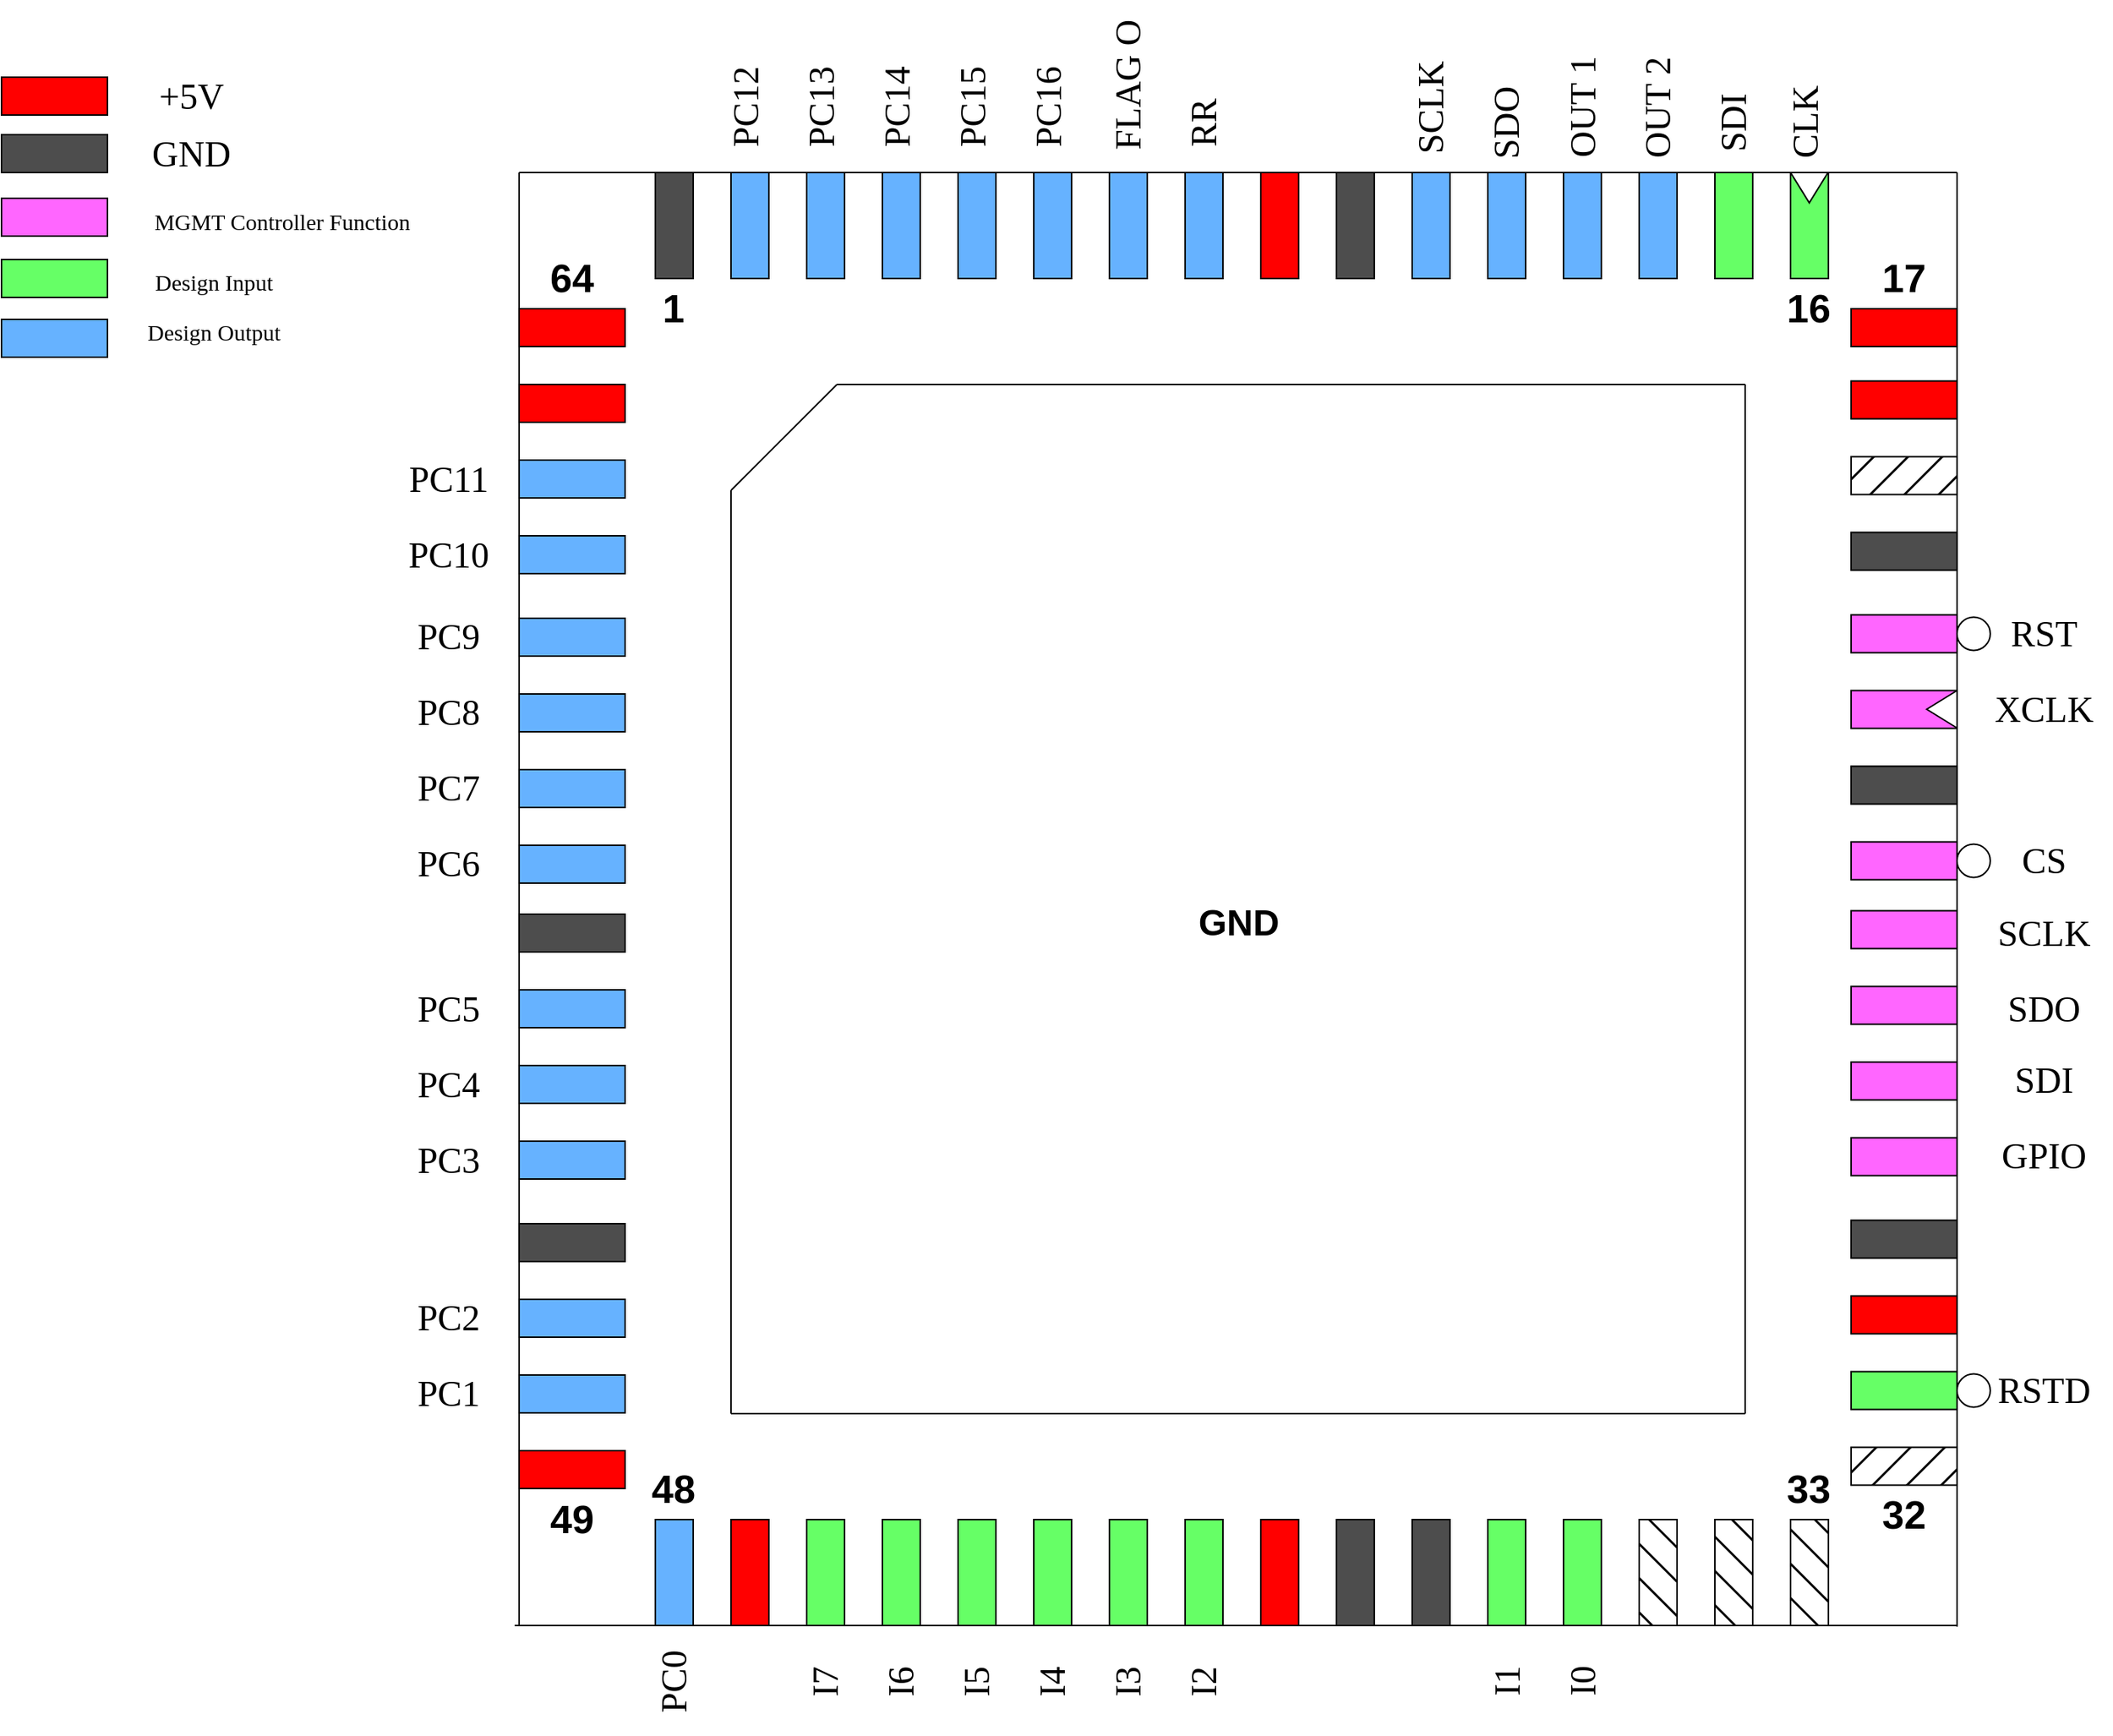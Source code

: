 <mxfile version="23.0.1" type="device">
  <diagram name="Page-1" id="KBfaCyDjYWF2zj9976v4">
    <mxGraphModel dx="333" dy="1345" grid="1" gridSize="10" guides="1" tooltips="1" connect="1" arrows="1" fold="1" page="1" pageScale="1" pageWidth="1654" pageHeight="1169" math="0" shadow="0">
      <root>
        <mxCell id="0" />
        <mxCell id="1" parent="0" />
        <mxCell id="v-SxHT_lb7vYxUnTYVk2-1" value="" style="rounded=0;whiteSpace=wrap;html=1;fillColor=#FF0000;" parent="1" vertex="1">
          <mxGeometry x="351.96" y="193" width="70" height="25" as="geometry" />
        </mxCell>
        <mxCell id="v-SxHT_lb7vYxUnTYVk2-3" value="" style="rounded=0;whiteSpace=wrap;html=1;fillColor=#FF0000;" parent="1" vertex="1">
          <mxGeometry x="351.96" y="243" width="70" height="25" as="geometry" />
        </mxCell>
        <mxCell id="v-SxHT_lb7vYxUnTYVk2-4" value="" style="rounded=0;whiteSpace=wrap;html=1;fillColor=#66B2FF;" parent="1" vertex="1">
          <mxGeometry x="351.96" y="293" width="70" height="25" as="geometry" />
        </mxCell>
        <mxCell id="v-SxHT_lb7vYxUnTYVk2-5" value="" style="rounded=0;whiteSpace=wrap;html=1;fillColor=#66B2FF;" parent="1" vertex="1">
          <mxGeometry x="351.96" y="343" width="70" height="25" as="geometry" />
        </mxCell>
        <mxCell id="v-SxHT_lb7vYxUnTYVk2-6" value="" style="rounded=0;whiteSpace=wrap;html=1;fillColor=#66B2FF;" parent="1" vertex="1">
          <mxGeometry x="351.96" y="397.5" width="70" height="25" as="geometry" />
        </mxCell>
        <mxCell id="v-SxHT_lb7vYxUnTYVk2-7" value="" style="rounded=0;whiteSpace=wrap;html=1;fillColor=#66B2FF;" parent="1" vertex="1">
          <mxGeometry x="351.96" y="447.5" width="70" height="25" as="geometry" />
        </mxCell>
        <mxCell id="v-SxHT_lb7vYxUnTYVk2-8" value="" style="rounded=0;whiteSpace=wrap;html=1;fillColor=#66B2FF;" parent="1" vertex="1">
          <mxGeometry x="351.96" y="497.5" width="70" height="25" as="geometry" />
        </mxCell>
        <mxCell id="v-SxHT_lb7vYxUnTYVk2-9" value="" style="rounded=0;whiteSpace=wrap;html=1;fillColor=#66B2FF;" parent="1" vertex="1">
          <mxGeometry x="351.96" y="547.5" width="70" height="25" as="geometry" />
        </mxCell>
        <mxCell id="v-SxHT_lb7vYxUnTYVk2-10" value="" style="rounded=0;whiteSpace=wrap;html=1;fillColor=#4D4D4D;" parent="1" vertex="1">
          <mxGeometry x="351.96" y="593" width="70" height="25" as="geometry" />
        </mxCell>
        <mxCell id="v-SxHT_lb7vYxUnTYVk2-11" value="" style="rounded=0;whiteSpace=wrap;html=1;fillColor=#66B2FF;" parent="1" vertex="1">
          <mxGeometry x="351.96" y="643" width="70" height="25" as="geometry" />
        </mxCell>
        <mxCell id="v-SxHT_lb7vYxUnTYVk2-12" value="" style="rounded=0;whiteSpace=wrap;html=1;fillColor=#66B2FF;" parent="1" vertex="1">
          <mxGeometry x="351.96" y="693" width="70" height="25" as="geometry" />
        </mxCell>
        <mxCell id="v-SxHT_lb7vYxUnTYVk2-13" value="" style="rounded=0;whiteSpace=wrap;html=1;fillColor=#66B2FF;" parent="1" vertex="1">
          <mxGeometry x="351.96" y="743" width="70" height="25" as="geometry" />
        </mxCell>
        <mxCell id="v-SxHT_lb7vYxUnTYVk2-14" value="" style="rounded=0;whiteSpace=wrap;html=1;fillColor=#4D4D4D;" parent="1" vertex="1">
          <mxGeometry x="351.96" y="797.5" width="70" height="25" as="geometry" />
        </mxCell>
        <mxCell id="v-SxHT_lb7vYxUnTYVk2-15" value="" style="rounded=0;whiteSpace=wrap;html=1;fillColor=#66B2FF;" parent="1" vertex="1">
          <mxGeometry x="351.96" y="847.5" width="70" height="25" as="geometry" />
        </mxCell>
        <mxCell id="v-SxHT_lb7vYxUnTYVk2-16" value="" style="rounded=0;whiteSpace=wrap;html=1;fillColor=#66B2FF;" parent="1" vertex="1">
          <mxGeometry x="351.96" y="897.5" width="70" height="25" as="geometry" />
        </mxCell>
        <mxCell id="v-SxHT_lb7vYxUnTYVk2-17" value="" style="rounded=0;whiteSpace=wrap;html=1;fillColor=#FF0000;" parent="1" vertex="1">
          <mxGeometry x="351.96" y="947.5" width="70" height="25" as="geometry" />
        </mxCell>
        <mxCell id="v-SxHT_lb7vYxUnTYVk2-19" value="" style="rounded=0;whiteSpace=wrap;html=1;fillColor=#FF0000;" parent="1" vertex="1">
          <mxGeometry x="1231.96" y="193" width="70" height="25" as="geometry" />
        </mxCell>
        <mxCell id="v-SxHT_lb7vYxUnTYVk2-20" value="" style="rounded=0;whiteSpace=wrap;html=1;fillColor=#FF0000;" parent="1" vertex="1">
          <mxGeometry x="1231.96" y="240.75" width="70" height="25" as="geometry" />
        </mxCell>
        <mxCell id="v-SxHT_lb7vYxUnTYVk2-21" value="" style="rounded=0;whiteSpace=wrap;html=1;fillColor=#000000;fillStyle=hatch;" parent="1" vertex="1">
          <mxGeometry x="1231.96" y="290.75" width="70" height="25" as="geometry" />
        </mxCell>
        <mxCell id="v-SxHT_lb7vYxUnTYVk2-22" value="" style="rounded=0;whiteSpace=wrap;html=1;fillColor=#4D4D4D;" parent="1" vertex="1">
          <mxGeometry x="1231.96" y="340.75" width="70" height="25" as="geometry" />
        </mxCell>
        <mxCell id="v-SxHT_lb7vYxUnTYVk2-23" value="" style="rounded=0;whiteSpace=wrap;html=1;fillColor=#FF66FF;" parent="1" vertex="1">
          <mxGeometry x="1231.96" y="395.25" width="70" height="25" as="geometry" />
        </mxCell>
        <mxCell id="v-SxHT_lb7vYxUnTYVk2-24" value="" style="rounded=0;whiteSpace=wrap;html=1;fillColor=#FF66FF;" parent="1" vertex="1">
          <mxGeometry x="1231.96" y="445.25" width="70" height="25" as="geometry" />
        </mxCell>
        <mxCell id="v-SxHT_lb7vYxUnTYVk2-25" value="" style="rounded=0;whiteSpace=wrap;html=1;fillColor=#4D4D4D;" parent="1" vertex="1">
          <mxGeometry x="1231.96" y="495.25" width="70" height="25" as="geometry" />
        </mxCell>
        <mxCell id="v-SxHT_lb7vYxUnTYVk2-26" value="" style="rounded=0;whiteSpace=wrap;html=1;fillColor=#FF66FF;" parent="1" vertex="1">
          <mxGeometry x="1231.96" y="545.25" width="70" height="25" as="geometry" />
        </mxCell>
        <mxCell id="v-SxHT_lb7vYxUnTYVk2-27" value="" style="rounded=0;whiteSpace=wrap;html=1;fillColor=#FF66FF;" parent="1" vertex="1">
          <mxGeometry x="1231.96" y="590.75" width="70" height="25" as="geometry" />
        </mxCell>
        <mxCell id="v-SxHT_lb7vYxUnTYVk2-28" value="" style="rounded=0;whiteSpace=wrap;html=1;fillColor=#FF66FF;" parent="1" vertex="1">
          <mxGeometry x="1231.96" y="640.75" width="70" height="25" as="geometry" />
        </mxCell>
        <mxCell id="v-SxHT_lb7vYxUnTYVk2-29" value="" style="rounded=0;whiteSpace=wrap;html=1;fillColor=#FF66FF;" parent="1" vertex="1">
          <mxGeometry x="1231.96" y="690.75" width="70" height="25" as="geometry" />
        </mxCell>
        <mxCell id="v-SxHT_lb7vYxUnTYVk2-30" value="" style="rounded=0;whiteSpace=wrap;html=1;fillColor=#FF66FF;" parent="1" vertex="1">
          <mxGeometry x="1231.96" y="740.75" width="70" height="25" as="geometry" />
        </mxCell>
        <mxCell id="v-SxHT_lb7vYxUnTYVk2-31" value="" style="rounded=0;whiteSpace=wrap;html=1;fillColor=#4D4D4D;" parent="1" vertex="1">
          <mxGeometry x="1231.96" y="795.25" width="70" height="25" as="geometry" />
        </mxCell>
        <mxCell id="v-SxHT_lb7vYxUnTYVk2-32" value="" style="rounded=0;whiteSpace=wrap;html=1;fillColor=#FF0000;" parent="1" vertex="1">
          <mxGeometry x="1231.96" y="845.25" width="70" height="25" as="geometry" />
        </mxCell>
        <mxCell id="v-SxHT_lb7vYxUnTYVk2-33" value="" style="rounded=0;whiteSpace=wrap;html=1;fillColor=#66FF66;" parent="1" vertex="1">
          <mxGeometry x="1231.96" y="895.25" width="70" height="25" as="geometry" />
        </mxCell>
        <mxCell id="v-SxHT_lb7vYxUnTYVk2-34" value="" style="rounded=0;whiteSpace=wrap;html=1;fillStyle=hatch;fillColor=#000000;" parent="1" vertex="1">
          <mxGeometry x="1231.96" y="945.25" width="70" height="25" as="geometry" />
        </mxCell>
        <mxCell id="v-SxHT_lb7vYxUnTYVk2-35" value="" style="rounded=0;whiteSpace=wrap;html=1;direction=south;fillColor=#66B2FF;" parent="1" vertex="1">
          <mxGeometry x="441.96" y="993" width="25" height="70" as="geometry" />
        </mxCell>
        <mxCell id="v-SxHT_lb7vYxUnTYVk2-36" value="" style="rounded=0;whiteSpace=wrap;html=1;direction=south;fillColor=#FF0000;" parent="1" vertex="1">
          <mxGeometry x="491.96" y="993" width="25" height="70" as="geometry" />
        </mxCell>
        <mxCell id="v-SxHT_lb7vYxUnTYVk2-37" value="" style="rounded=0;whiteSpace=wrap;html=1;direction=south;fillColor=#66FF66;" parent="1" vertex="1">
          <mxGeometry x="541.96" y="993" width="25" height="70" as="geometry" />
        </mxCell>
        <mxCell id="v-SxHT_lb7vYxUnTYVk2-38" value="" style="rounded=0;whiteSpace=wrap;html=1;direction=south;fillColor=#66FF66;" parent="1" vertex="1">
          <mxGeometry x="591.96" y="993" width="25" height="70" as="geometry" />
        </mxCell>
        <mxCell id="v-SxHT_lb7vYxUnTYVk2-39" value="" style="rounded=0;whiteSpace=wrap;html=1;direction=south;fillColor=#66FF66;" parent="1" vertex="1">
          <mxGeometry x="641.96" y="993" width="25" height="70" as="geometry" />
        </mxCell>
        <mxCell id="v-SxHT_lb7vYxUnTYVk2-40" value="" style="rounded=0;whiteSpace=wrap;html=1;direction=south;fillColor=#66FF66;" parent="1" vertex="1">
          <mxGeometry x="691.96" y="993" width="25" height="70" as="geometry" />
        </mxCell>
        <mxCell id="v-SxHT_lb7vYxUnTYVk2-41" value="" style="rounded=0;whiteSpace=wrap;html=1;direction=south;fillColor=#66FF66;" parent="1" vertex="1">
          <mxGeometry x="741.96" y="993" width="25" height="70" as="geometry" />
        </mxCell>
        <mxCell id="v-SxHT_lb7vYxUnTYVk2-42" value="" style="rounded=0;whiteSpace=wrap;html=1;direction=south;fillColor=#66FF66;" parent="1" vertex="1">
          <mxGeometry x="791.96" y="993" width="25" height="70" as="geometry" />
        </mxCell>
        <mxCell id="v-SxHT_lb7vYxUnTYVk2-43" value="" style="rounded=0;whiteSpace=wrap;html=1;direction=south;fillColor=#FF0000;" parent="1" vertex="1">
          <mxGeometry x="841.96" y="993" width="25" height="70" as="geometry" />
        </mxCell>
        <mxCell id="v-SxHT_lb7vYxUnTYVk2-44" value="" style="rounded=0;whiteSpace=wrap;html=1;direction=south;fillColor=#4D4D4D;" parent="1" vertex="1">
          <mxGeometry x="891.96" y="993" width="25" height="70" as="geometry" />
        </mxCell>
        <mxCell id="v-SxHT_lb7vYxUnTYVk2-45" value="" style="rounded=0;whiteSpace=wrap;html=1;direction=south;fillColor=#4D4D4D;" parent="1" vertex="1">
          <mxGeometry x="941.96" y="993" width="25" height="70" as="geometry" />
        </mxCell>
        <mxCell id="v-SxHT_lb7vYxUnTYVk2-46" value="" style="rounded=0;whiteSpace=wrap;html=1;direction=south;fillColor=#66FF66;" parent="1" vertex="1">
          <mxGeometry x="991.96" y="993" width="25" height="70" as="geometry" />
        </mxCell>
        <mxCell id="v-SxHT_lb7vYxUnTYVk2-47" value="" style="rounded=0;whiteSpace=wrap;html=1;direction=south;fillColor=#66FF66;" parent="1" vertex="1">
          <mxGeometry x="1041.96" y="993" width="25" height="70" as="geometry" />
        </mxCell>
        <mxCell id="v-SxHT_lb7vYxUnTYVk2-48" value="" style="rounded=0;whiteSpace=wrap;html=1;direction=south;fillColor=#000000;fillStyle=hatch;" parent="1" vertex="1">
          <mxGeometry x="1091.96" y="993" width="25" height="70" as="geometry" />
        </mxCell>
        <mxCell id="v-SxHT_lb7vYxUnTYVk2-49" value="" style="rounded=0;whiteSpace=wrap;html=1;direction=south;fillStyle=hatch;fillColor=#000000;" parent="1" vertex="1">
          <mxGeometry x="1141.96" y="993" width="25" height="70" as="geometry" />
        </mxCell>
        <mxCell id="v-SxHT_lb7vYxUnTYVk2-50" value="" style="rounded=0;whiteSpace=wrap;html=1;direction=south;fillStyle=hatch;fillColor=#000000;" parent="1" vertex="1">
          <mxGeometry x="1191.96" y="993" width="25" height="70" as="geometry" />
        </mxCell>
        <mxCell id="v-SxHT_lb7vYxUnTYVk2-52" value="" style="rounded=0;whiteSpace=wrap;html=1;direction=south;fillColor=#4D4D4D;" parent="1" vertex="1">
          <mxGeometry x="441.96" y="103" width="25" height="70" as="geometry" />
        </mxCell>
        <mxCell id="v-SxHT_lb7vYxUnTYVk2-53" value="" style="rounded=0;whiteSpace=wrap;html=1;direction=south;fillColor=#66B2FF;" parent="1" vertex="1">
          <mxGeometry x="491.96" y="103" width="25" height="70" as="geometry" />
        </mxCell>
        <mxCell id="v-SxHT_lb7vYxUnTYVk2-54" value="" style="rounded=0;whiteSpace=wrap;html=1;direction=south;fillColor=#66B2FF;" parent="1" vertex="1">
          <mxGeometry x="541.96" y="103" width="25" height="70" as="geometry" />
        </mxCell>
        <mxCell id="v-SxHT_lb7vYxUnTYVk2-55" value="" style="rounded=0;whiteSpace=wrap;html=1;direction=south;fillColor=#66B2FF;" parent="1" vertex="1">
          <mxGeometry x="591.96" y="103" width="25" height="70" as="geometry" />
        </mxCell>
        <mxCell id="v-SxHT_lb7vYxUnTYVk2-56" value="" style="rounded=0;whiteSpace=wrap;html=1;direction=south;fillColor=#66B2FF;" parent="1" vertex="1">
          <mxGeometry x="641.96" y="103" width="25" height="70" as="geometry" />
        </mxCell>
        <mxCell id="v-SxHT_lb7vYxUnTYVk2-57" value="" style="rounded=0;whiteSpace=wrap;html=1;direction=south;fillColor=#66B2FF;" parent="1" vertex="1">
          <mxGeometry x="691.96" y="103" width="25" height="70" as="geometry" />
        </mxCell>
        <mxCell id="v-SxHT_lb7vYxUnTYVk2-58" value="" style="rounded=0;whiteSpace=wrap;html=1;direction=south;fillColor=#66B2FF;" parent="1" vertex="1">
          <mxGeometry x="741.96" y="103" width="25" height="70" as="geometry" />
        </mxCell>
        <mxCell id="v-SxHT_lb7vYxUnTYVk2-59" value="" style="rounded=0;whiteSpace=wrap;html=1;direction=south;fillColor=#66B2FF;" parent="1" vertex="1">
          <mxGeometry x="791.96" y="103" width="25" height="70" as="geometry" />
        </mxCell>
        <mxCell id="v-SxHT_lb7vYxUnTYVk2-60" value="" style="rounded=0;whiteSpace=wrap;html=1;direction=south;fillColor=#FF0000;" parent="1" vertex="1">
          <mxGeometry x="841.96" y="103" width="25" height="70" as="geometry" />
        </mxCell>
        <mxCell id="v-SxHT_lb7vYxUnTYVk2-61" value="" style="rounded=0;whiteSpace=wrap;html=1;direction=south;fillColor=#4D4D4D;" parent="1" vertex="1">
          <mxGeometry x="891.96" y="103" width="25" height="70" as="geometry" />
        </mxCell>
        <mxCell id="v-SxHT_lb7vYxUnTYVk2-62" value="" style="rounded=0;whiteSpace=wrap;html=1;direction=south;fillColor=#66B2FF;" parent="1" vertex="1">
          <mxGeometry x="941.96" y="103" width="25" height="70" as="geometry" />
        </mxCell>
        <mxCell id="v-SxHT_lb7vYxUnTYVk2-63" value="" style="rounded=0;whiteSpace=wrap;html=1;direction=south;fillColor=#66B2FF;" parent="1" vertex="1">
          <mxGeometry x="991.96" y="103" width="25" height="70" as="geometry" />
        </mxCell>
        <mxCell id="v-SxHT_lb7vYxUnTYVk2-64" value="" style="rounded=0;whiteSpace=wrap;html=1;direction=south;fillColor=#66B2FF;" parent="1" vertex="1">
          <mxGeometry x="1041.96" y="103" width="25" height="70" as="geometry" />
        </mxCell>
        <mxCell id="v-SxHT_lb7vYxUnTYVk2-65" value="" style="rounded=0;whiteSpace=wrap;html=1;direction=south;fillColor=#66B2FF;" parent="1" vertex="1">
          <mxGeometry x="1091.96" y="103" width="25" height="70" as="geometry" />
        </mxCell>
        <mxCell id="v-SxHT_lb7vYxUnTYVk2-66" value="" style="rounded=0;whiteSpace=wrap;html=1;direction=south;fillColor=#66FF66;" parent="1" vertex="1">
          <mxGeometry x="1141.96" y="103" width="25" height="70" as="geometry" />
        </mxCell>
        <mxCell id="v-SxHT_lb7vYxUnTYVk2-67" value="" style="rounded=0;whiteSpace=wrap;html=1;direction=south;fillColor=#66FF66;" parent="1" vertex="1">
          <mxGeometry x="1191.96" y="103" width="25" height="70" as="geometry" />
        </mxCell>
        <mxCell id="v-SxHT_lb7vYxUnTYVk2-69" value="" style="endArrow=none;html=1;rounded=0;" parent="1" edge="1">
          <mxGeometry width="50" height="50" relative="1" as="geometry">
            <mxPoint x="491.96" y="923" as="sourcePoint" />
            <mxPoint x="1161.96" y="923" as="targetPoint" />
          </mxGeometry>
        </mxCell>
        <mxCell id="v-SxHT_lb7vYxUnTYVk2-70" value="" style="endArrow=none;html=1;rounded=0;" parent="1" edge="1">
          <mxGeometry width="50" height="50" relative="1" as="geometry">
            <mxPoint x="1161.96" y="923" as="sourcePoint" />
            <mxPoint x="1161.96" y="243" as="targetPoint" />
          </mxGeometry>
        </mxCell>
        <mxCell id="v-SxHT_lb7vYxUnTYVk2-71" value="" style="endArrow=none;html=1;rounded=0;" parent="1" edge="1">
          <mxGeometry width="50" height="50" relative="1" as="geometry">
            <mxPoint x="561.96" y="243" as="sourcePoint" />
            <mxPoint x="1161.96" y="243" as="targetPoint" />
          </mxGeometry>
        </mxCell>
        <mxCell id="v-SxHT_lb7vYxUnTYVk2-72" value="" style="endArrow=none;html=1;rounded=0;" parent="1" edge="1">
          <mxGeometry width="50" height="50" relative="1" as="geometry">
            <mxPoint x="491.96" y="923" as="sourcePoint" />
            <mxPoint x="491.96" y="313" as="targetPoint" />
          </mxGeometry>
        </mxCell>
        <mxCell id="v-SxHT_lb7vYxUnTYVk2-73" value="" style="endArrow=none;html=1;rounded=0;" parent="1" edge="1">
          <mxGeometry width="50" height="50" relative="1" as="geometry">
            <mxPoint x="491.96" y="313" as="sourcePoint" />
            <mxPoint x="561.96" y="243" as="targetPoint" />
          </mxGeometry>
        </mxCell>
        <mxCell id="v-SxHT_lb7vYxUnTYVk2-74" value="" style="endArrow=none;html=1;rounded=0;" parent="1" edge="1">
          <mxGeometry width="50" height="50" relative="1" as="geometry">
            <mxPoint x="351.96" y="1063" as="sourcePoint" />
            <mxPoint x="351.96" y="103" as="targetPoint" />
          </mxGeometry>
        </mxCell>
        <mxCell id="v-SxHT_lb7vYxUnTYVk2-75" value="" style="endArrow=none;html=1;rounded=0;" parent="1" edge="1">
          <mxGeometry width="50" height="50" relative="1" as="geometry">
            <mxPoint x="351.96" y="103" as="sourcePoint" />
            <mxPoint x="1301.96" y="103" as="targetPoint" />
          </mxGeometry>
        </mxCell>
        <mxCell id="v-SxHT_lb7vYxUnTYVk2-76" value="" style="endArrow=none;html=1;rounded=0;" parent="1" edge="1">
          <mxGeometry width="50" height="50" relative="1" as="geometry">
            <mxPoint x="1301.96" y="1063.741" as="sourcePoint" />
            <mxPoint x="1301.96" y="103" as="targetPoint" />
          </mxGeometry>
        </mxCell>
        <mxCell id="v-SxHT_lb7vYxUnTYVk2-77" value="" style="endArrow=none;html=1;rounded=0;" parent="1" edge="1">
          <mxGeometry width="50" height="50" relative="1" as="geometry">
            <mxPoint x="348.997" y="1063" as="sourcePoint" />
            <mxPoint x="1301.96" y="1063" as="targetPoint" />
          </mxGeometry>
        </mxCell>
        <mxCell id="v-SxHT_lb7vYxUnTYVk2-78" value="&lt;font size=&quot;1&quot;&gt;&lt;b&gt;&lt;font style=&quot;font-size: 26px;&quot;&gt;1&lt;/font&gt;&lt;/b&gt;&lt;/font&gt;" style="text;html=1;strokeColor=none;fillColor=none;align=center;verticalAlign=middle;whiteSpace=wrap;rounded=0;" parent="1" vertex="1">
          <mxGeometry x="439.46" y="173" width="30" height="40" as="geometry" />
        </mxCell>
        <mxCell id="v-SxHT_lb7vYxUnTYVk2-79" value="&lt;font size=&quot;1&quot;&gt;&lt;b style=&quot;font-size: 26px;&quot;&gt;64&lt;/b&gt;&lt;/font&gt;" style="text;html=1;strokeColor=none;fillColor=none;align=center;verticalAlign=middle;whiteSpace=wrap;rounded=0;" parent="1" vertex="1">
          <mxGeometry x="366.96" y="153" width="40" height="40" as="geometry" />
        </mxCell>
        <mxCell id="v-SxHT_lb7vYxUnTYVk2-81" value="&lt;font size=&quot;1&quot;&gt;&lt;b style=&quot;font-size: 26px;&quot;&gt;16&lt;/b&gt;&lt;/font&gt;" style="text;html=1;strokeColor=none;fillColor=none;align=center;verticalAlign=middle;whiteSpace=wrap;rounded=0;" parent="1" vertex="1">
          <mxGeometry x="1184.46" y="173" width="40" height="40" as="geometry" />
        </mxCell>
        <mxCell id="v-SxHT_lb7vYxUnTYVk2-82" value="&lt;font size=&quot;1&quot;&gt;&lt;b style=&quot;font-size: 26px;&quot;&gt;17&lt;/b&gt;&lt;/font&gt;" style="text;html=1;strokeColor=none;fillColor=none;align=center;verticalAlign=middle;whiteSpace=wrap;rounded=0;" parent="1" vertex="1">
          <mxGeometry x="1246.96" y="153" width="40" height="40" as="geometry" />
        </mxCell>
        <mxCell id="v-SxHT_lb7vYxUnTYVk2-83" value="&lt;font size=&quot;1&quot;&gt;&lt;b style=&quot;font-size: 26px;&quot;&gt;32&lt;/b&gt;&lt;/font&gt;" style="text;html=1;strokeColor=none;fillColor=none;align=center;verticalAlign=middle;whiteSpace=wrap;rounded=0;" parent="1" vertex="1">
          <mxGeometry x="1246.96" y="970.25" width="40" height="40" as="geometry" />
        </mxCell>
        <mxCell id="v-SxHT_lb7vYxUnTYVk2-84" value="&lt;font size=&quot;1&quot;&gt;&lt;b style=&quot;font-size: 26px;&quot;&gt;33&lt;/b&gt;&lt;/font&gt;" style="text;html=1;strokeColor=none;fillColor=none;align=center;verticalAlign=middle;whiteSpace=wrap;rounded=0;" parent="1" vertex="1">
          <mxGeometry x="1184.46" y="953" width="40" height="40" as="geometry" />
        </mxCell>
        <mxCell id="v-SxHT_lb7vYxUnTYVk2-85" value="&lt;font size=&quot;1&quot;&gt;&lt;b style=&quot;font-size: 26px;&quot;&gt;48&lt;/b&gt;&lt;/font&gt;" style="text;html=1;strokeColor=none;fillColor=none;align=center;verticalAlign=middle;whiteSpace=wrap;rounded=0;" parent="1" vertex="1">
          <mxGeometry x="434.46" y="953" width="40" height="40" as="geometry" />
        </mxCell>
        <mxCell id="v-SxHT_lb7vYxUnTYVk2-86" value="&lt;font size=&quot;1&quot;&gt;&lt;b style=&quot;font-size: 26px;&quot;&gt;49&lt;/b&gt;&lt;/font&gt;" style="text;html=1;strokeColor=none;fillColor=none;align=center;verticalAlign=middle;whiteSpace=wrap;rounded=0;" parent="1" vertex="1">
          <mxGeometry x="366.96" y="972.5" width="40" height="40" as="geometry" />
        </mxCell>
        <mxCell id="v-SxHT_lb7vYxUnTYVk2-87" value="&lt;b&gt;&lt;font style=&quot;font-size: 24px;&quot;&gt;GND&lt;/font&gt;&lt;/b&gt;" style="text;html=1;align=center;verticalAlign=middle;resizable=0;points=[];autosize=1;strokeColor=none;fillColor=none;" parent="1" vertex="1">
          <mxGeometry x="787" y="579" width="80" height="40" as="geometry" />
        </mxCell>
        <mxCell id="v-SxHT_lb7vYxUnTYVk2-89" value="" style="triangle;whiteSpace=wrap;html=1;direction=west;" parent="1" vertex="1">
          <mxGeometry x="1281.96" y="445.25" width="20" height="24.75" as="geometry" />
        </mxCell>
        <mxCell id="v-SxHT_lb7vYxUnTYVk2-91" value="" style="ellipse;whiteSpace=wrap;html=1;aspect=fixed;" parent="1" vertex="1">
          <mxGeometry x="1301.96" y="396.77" width="21.96" height="21.96" as="geometry" />
        </mxCell>
        <mxCell id="v-SxHT_lb7vYxUnTYVk2-92" value="&lt;font style=&quot;font-size: 24px;&quot;&gt;RST&lt;/font&gt;" style="text;html=1;align=center;verticalAlign=middle;resizable=0;points=[];autosize=1;strokeColor=none;fillColor=none;fontFamily=Tahoma;" parent="1" vertex="1">
          <mxGeometry x="1323.92" y="387.75" width="70" height="40" as="geometry" />
        </mxCell>
        <mxCell id="v-SxHT_lb7vYxUnTYVk2-93" value="&lt;div&gt;&lt;font style=&quot;font-size: 24px;&quot;&gt;XCLK&lt;/font&gt;&lt;/div&gt;" style="text;html=1;align=center;verticalAlign=middle;resizable=0;points=[];autosize=1;strokeColor=none;fillColor=none;fontFamily=Tahoma;" parent="1" vertex="1">
          <mxGeometry x="1313.92" y="437.62" width="90" height="40" as="geometry" />
        </mxCell>
        <mxCell id="v-SxHT_lb7vYxUnTYVk2-94" value="&lt;div&gt;&lt;font style=&quot;font-size: 24px;&quot;&gt;GPIO&lt;/font&gt;&lt;/div&gt;" style="text;html=1;align=center;verticalAlign=middle;resizable=0;points=[];autosize=1;strokeColor=none;fillColor=none;fontFamily=Tahoma;" parent="1" vertex="1">
          <mxGeometry x="1313.92" y="733.25" width="90" height="40" as="geometry" />
        </mxCell>
        <mxCell id="v-SxHT_lb7vYxUnTYVk2-95" value="&lt;div&gt;&lt;font style=&quot;font-size: 24px;&quot;&gt;SDI&lt;/font&gt;&lt;/div&gt;" style="text;html=1;align=center;verticalAlign=middle;resizable=0;points=[];autosize=1;strokeColor=none;fillColor=none;fontFamily=Tahoma;" parent="1" vertex="1">
          <mxGeometry x="1323.92" y="683.25" width="70" height="40" as="geometry" />
        </mxCell>
        <mxCell id="v-SxHT_lb7vYxUnTYVk2-96" value="&lt;div&gt;&lt;font style=&quot;font-size: 24px;&quot;&gt;SDO&lt;/font&gt;&lt;/div&gt;" style="text;html=1;align=center;verticalAlign=middle;resizable=0;points=[];autosize=1;strokeColor=none;fillColor=none;fontFamily=Tahoma;" parent="1" vertex="1">
          <mxGeometry x="1318.92" y="635.5" width="80" height="40" as="geometry" />
        </mxCell>
        <mxCell id="v-SxHT_lb7vYxUnTYVk2-97" value="&lt;div&gt;&lt;font style=&quot;font-size: 24px;&quot;&gt;SCLK&lt;/font&gt;&lt;/div&gt;" style="text;html=1;align=center;verticalAlign=middle;resizable=0;points=[];autosize=1;strokeColor=none;fillColor=none;fontFamily=Tahoma;" parent="1" vertex="1">
          <mxGeometry x="1313.92" y="585.5" width="90" height="40" as="geometry" />
        </mxCell>
        <mxCell id="v-SxHT_lb7vYxUnTYVk2-98" value="" style="ellipse;whiteSpace=wrap;html=1;aspect=fixed;" parent="1" vertex="1">
          <mxGeometry x="1301.96" y="546.77" width="21.96" height="21.96" as="geometry" />
        </mxCell>
        <mxCell id="v-SxHT_lb7vYxUnTYVk2-99" value="&lt;div&gt;&lt;font style=&quot;font-size: 24px;&quot;&gt;CS&lt;/font&gt;&lt;/div&gt;" style="text;html=1;align=center;verticalAlign=middle;resizable=0;points=[];autosize=1;strokeColor=none;fillColor=none;fontFamily=Tahoma;" parent="1" vertex="1">
          <mxGeometry x="1328.92" y="537.75" width="60" height="40" as="geometry" />
        </mxCell>
        <mxCell id="v-SxHT_lb7vYxUnTYVk2-100" value="" style="rounded=0;whiteSpace=wrap;html=1;fillColor=#FF0000;" parent="1" vertex="1">
          <mxGeometry x="10.0" y="40" width="70" height="25" as="geometry" />
        </mxCell>
        <mxCell id="v-SxHT_lb7vYxUnTYVk2-101" value="" style="rounded=0;whiteSpace=wrap;html=1;fillColor=#4D4D4D;" parent="1" vertex="1">
          <mxGeometry x="10.0" y="78" width="70" height="25" as="geometry" />
        </mxCell>
        <mxCell id="v-SxHT_lb7vYxUnTYVk2-103" value="&lt;div&gt;&lt;font style=&quot;font-size: 24px;&quot;&gt;+5V&lt;/font&gt;&lt;/div&gt;" style="text;html=1;align=center;verticalAlign=middle;resizable=0;points=[];autosize=1;strokeColor=none;fillColor=none;fontFamily=Tahoma;" parent="1" vertex="1">
          <mxGeometry x="95" y="32.5" width="80" height="40" as="geometry" />
        </mxCell>
        <mxCell id="v-SxHT_lb7vYxUnTYVk2-104" value="&lt;div&gt;&lt;font style=&quot;font-size: 24px;&quot;&gt;GND&lt;/font&gt;&lt;/div&gt;" style="text;html=1;align=center;verticalAlign=middle;resizable=0;points=[];autosize=1;strokeColor=none;fillColor=none;fontFamily=Tahoma;" parent="1" vertex="1">
          <mxGeometry x="95" y="70.5" width="80" height="40" as="geometry" />
        </mxCell>
        <mxCell id="v-SxHT_lb7vYxUnTYVk2-105" value="" style="rounded=0;whiteSpace=wrap;html=1;fillColor=#FF66FF;" parent="1" vertex="1">
          <mxGeometry x="10" y="120" width="70" height="25" as="geometry" />
        </mxCell>
        <mxCell id="v-SxHT_lb7vYxUnTYVk2-106" value="&lt;div style=&quot;font-size: 23px;&quot;&gt;&lt;font style=&quot;font-size: 15px;&quot;&gt;MGMT Controller Function&lt;/font&gt;&lt;/div&gt;" style="text;html=1;align=center;verticalAlign=middle;resizable=0;points=[];autosize=1;strokeColor=none;fillColor=none;fontFamily=Tahoma;" parent="1" vertex="1">
          <mxGeometry x="80" y="113" width="230" height="40" as="geometry" />
        </mxCell>
        <mxCell id="U2bmND2k7hVVG4__iPzT-1" value="&lt;div&gt;&lt;font style=&quot;font-size: 24px;&quot;&gt;RSTD&lt;/font&gt;&lt;/div&gt;" style="text;html=1;align=center;verticalAlign=middle;resizable=0;points=[];autosize=1;strokeColor=none;fillColor=none;fontFamily=Tahoma;" parent="1" vertex="1">
          <mxGeometry x="1318.92" y="887.75" width="80" height="40" as="geometry" />
        </mxCell>
        <mxCell id="8L8vdNqKMvf3Fnzzfxsz-1" value="&lt;div&gt;&lt;font style=&quot;font-size: 24px;&quot;&gt;I0&lt;/font&gt;&lt;/div&gt;" style="text;html=1;align=center;verticalAlign=middle;resizable=0;points=[];autosize=1;strokeColor=none;fillColor=none;fontFamily=Tahoma;rotation=270;" parent="1" vertex="1">
          <mxGeometry x="1030" y="1080" width="50" height="40" as="geometry" />
        </mxCell>
        <mxCell id="8L8vdNqKMvf3Fnzzfxsz-2" value="&lt;div&gt;&lt;font style=&quot;font-size: 24px;&quot;&gt;I1&lt;/font&gt;&lt;/div&gt;" style="text;html=1;align=center;verticalAlign=middle;resizable=0;points=[];autosize=1;strokeColor=none;fillColor=none;fontFamily=Tahoma;rotation=270;" parent="1" vertex="1">
          <mxGeometry x="980" y="1080" width="50" height="40" as="geometry" />
        </mxCell>
        <mxCell id="8L8vdNqKMvf3Fnzzfxsz-3" value="&lt;div&gt;&lt;font style=&quot;font-size: 24px;&quot;&gt;I2&lt;/font&gt;&lt;/div&gt;" style="text;html=1;align=center;verticalAlign=middle;resizable=0;points=[];autosize=1;strokeColor=none;fillColor=none;fontFamily=Tahoma;rotation=270;" parent="1" vertex="1">
          <mxGeometry x="779.46" y="1080" width="50" height="40" as="geometry" />
        </mxCell>
        <mxCell id="8L8vdNqKMvf3Fnzzfxsz-4" value="&lt;div&gt;&lt;font style=&quot;font-size: 24px;&quot;&gt;I3&lt;/font&gt;&lt;/div&gt;" style="text;html=1;align=center;verticalAlign=middle;resizable=0;points=[];autosize=1;strokeColor=none;fillColor=none;fontFamily=Tahoma;rotation=270;" parent="1" vertex="1">
          <mxGeometry x="729.46" y="1080" width="50" height="40" as="geometry" />
        </mxCell>
        <mxCell id="8L8vdNqKMvf3Fnzzfxsz-5" value="&lt;div&gt;&lt;font style=&quot;font-size: 24px;&quot;&gt;I4&lt;/font&gt;&lt;/div&gt;" style="text;html=1;align=center;verticalAlign=middle;resizable=0;points=[];autosize=1;strokeColor=none;fillColor=none;fontFamily=Tahoma;rotation=270;" parent="1" vertex="1">
          <mxGeometry x="679.46" y="1080" width="50" height="40" as="geometry" />
        </mxCell>
        <mxCell id="8L8vdNqKMvf3Fnzzfxsz-6" value="&lt;div&gt;&lt;font style=&quot;font-size: 24px;&quot;&gt;I5&lt;/font&gt;&lt;/div&gt;" style="text;html=1;align=center;verticalAlign=middle;resizable=0;points=[];autosize=1;strokeColor=none;fillColor=none;fontFamily=Tahoma;rotation=270;" parent="1" vertex="1">
          <mxGeometry x="629.46" y="1080" width="50" height="40" as="geometry" />
        </mxCell>
        <mxCell id="8L8vdNqKMvf3Fnzzfxsz-7" value="&lt;div&gt;&lt;font style=&quot;font-size: 24px;&quot;&gt;I6&lt;/font&gt;&lt;/div&gt;" style="text;html=1;align=center;verticalAlign=middle;resizable=0;points=[];autosize=1;strokeColor=none;fillColor=none;fontFamily=Tahoma;rotation=270;" parent="1" vertex="1">
          <mxGeometry x="579.46" y="1080" width="50" height="40" as="geometry" />
        </mxCell>
        <mxCell id="8L8vdNqKMvf3Fnzzfxsz-8" value="&lt;div&gt;&lt;font style=&quot;font-size: 24px;&quot;&gt;I7&lt;/font&gt;&lt;/div&gt;" style="text;html=1;align=center;verticalAlign=middle;resizable=0;points=[];autosize=1;strokeColor=none;fillColor=none;fontFamily=Tahoma;rotation=270;" parent="1" vertex="1">
          <mxGeometry x="529.46" y="1080" width="50" height="40" as="geometry" />
        </mxCell>
        <mxCell id="8L8vdNqKMvf3Fnzzfxsz-9" value="&lt;div&gt;&lt;font style=&quot;font-size: 24px;&quot;&gt;PC0&lt;/font&gt;&lt;/div&gt;" style="text;html=1;align=center;verticalAlign=middle;resizable=0;points=[];autosize=1;strokeColor=none;fillColor=none;fontFamily=Tahoma;rotation=270;" parent="1" vertex="1">
          <mxGeometry x="419.46" y="1080" width="70" height="40" as="geometry" />
        </mxCell>
        <mxCell id="8L8vdNqKMvf3Fnzzfxsz-10" value="&lt;div&gt;&lt;font style=&quot;font-size: 24px;&quot;&gt;PC1&lt;/font&gt;&lt;/div&gt;" style="text;html=1;align=center;verticalAlign=middle;resizable=0;points=[];autosize=1;strokeColor=none;fillColor=none;fontFamily=Tahoma;rotation=0;" parent="1" vertex="1">
          <mxGeometry x="270" y="890" width="70" height="40" as="geometry" />
        </mxCell>
        <mxCell id="8L8vdNqKMvf3Fnzzfxsz-11" value="&lt;div&gt;&lt;font style=&quot;font-size: 24px;&quot;&gt;PC2&lt;/font&gt;&lt;/div&gt;" style="text;html=1;align=center;verticalAlign=middle;resizable=0;points=[];autosize=1;strokeColor=none;fillColor=none;fontFamily=Tahoma;rotation=0;" parent="1" vertex="1">
          <mxGeometry x="270" y="840" width="70" height="40" as="geometry" />
        </mxCell>
        <mxCell id="8L8vdNqKMvf3Fnzzfxsz-12" value="&lt;div&gt;&lt;font style=&quot;font-size: 24px;&quot;&gt;PC3&lt;/font&gt;&lt;/div&gt;" style="text;html=1;align=center;verticalAlign=middle;resizable=0;points=[];autosize=1;strokeColor=none;fillColor=none;fontFamily=Tahoma;rotation=0;" parent="1" vertex="1">
          <mxGeometry x="270" y="735.5" width="70" height="40" as="geometry" />
        </mxCell>
        <mxCell id="8L8vdNqKMvf3Fnzzfxsz-13" value="&lt;div&gt;&lt;font style=&quot;font-size: 24px;&quot;&gt;PC4&lt;/font&gt;&lt;/div&gt;" style="text;html=1;align=center;verticalAlign=middle;resizable=0;points=[];autosize=1;strokeColor=none;fillColor=none;fontFamily=Tahoma;rotation=0;" parent="1" vertex="1">
          <mxGeometry x="270" y="685.5" width="70" height="40" as="geometry" />
        </mxCell>
        <mxCell id="8L8vdNqKMvf3Fnzzfxsz-14" value="&lt;div&gt;&lt;font style=&quot;font-size: 24px;&quot;&gt;PC5&lt;/font&gt;&lt;/div&gt;" style="text;html=1;align=center;verticalAlign=middle;resizable=0;points=[];autosize=1;strokeColor=none;fillColor=none;fontFamily=Tahoma;rotation=0;" parent="1" vertex="1">
          <mxGeometry x="270" y="635.5" width="70" height="40" as="geometry" />
        </mxCell>
        <mxCell id="8L8vdNqKMvf3Fnzzfxsz-15" value="&lt;div&gt;&lt;font style=&quot;font-size: 24px;&quot;&gt;PC6&lt;/font&gt;&lt;/div&gt;" style="text;html=1;align=center;verticalAlign=middle;resizable=0;points=[];autosize=1;strokeColor=none;fillColor=none;fontFamily=Tahoma;rotation=0;" parent="1" vertex="1">
          <mxGeometry x="270" y="540" width="70" height="40" as="geometry" />
        </mxCell>
        <mxCell id="8L8vdNqKMvf3Fnzzfxsz-16" value="&lt;div&gt;&lt;font style=&quot;font-size: 24px;&quot;&gt;PC7&lt;/font&gt;&lt;/div&gt;" style="text;html=1;align=center;verticalAlign=middle;resizable=0;points=[];autosize=1;strokeColor=none;fillColor=none;fontFamily=Tahoma;rotation=0;" parent="1" vertex="1">
          <mxGeometry x="270" y="490" width="70" height="40" as="geometry" />
        </mxCell>
        <mxCell id="8L8vdNqKMvf3Fnzzfxsz-17" value="&lt;div&gt;&lt;font style=&quot;font-size: 24px;&quot;&gt;PC8&lt;/font&gt;&lt;/div&gt;" style="text;html=1;align=center;verticalAlign=middle;resizable=0;points=[];autosize=1;strokeColor=none;fillColor=none;fontFamily=Tahoma;rotation=0;" parent="1" vertex="1">
          <mxGeometry x="270" y="440" width="70" height="40" as="geometry" />
        </mxCell>
        <mxCell id="8L8vdNqKMvf3Fnzzfxsz-18" value="&lt;div&gt;&lt;font style=&quot;font-size: 24px;&quot;&gt;PC9&lt;/font&gt;&lt;/div&gt;" style="text;html=1;align=center;verticalAlign=middle;resizable=0;points=[];autosize=1;strokeColor=none;fillColor=none;fontFamily=Tahoma;rotation=0;" parent="1" vertex="1">
          <mxGeometry x="270" y="390" width="70" height="40" as="geometry" />
        </mxCell>
        <mxCell id="8L8vdNqKMvf3Fnzzfxsz-19" value="&lt;div&gt;&lt;font style=&quot;font-size: 24px;&quot;&gt;PC10&lt;/font&gt;&lt;/div&gt;" style="text;html=1;align=center;verticalAlign=middle;resizable=0;points=[];autosize=1;strokeColor=none;fillColor=none;fontFamily=Tahoma;rotation=0;" parent="1" vertex="1">
          <mxGeometry x="265" y="335.5" width="80" height="40" as="geometry" />
        </mxCell>
        <mxCell id="8L8vdNqKMvf3Fnzzfxsz-20" value="&lt;div&gt;&lt;font style=&quot;font-size: 24px;&quot;&gt;PC11&lt;/font&gt;&lt;/div&gt;" style="text;html=1;align=center;verticalAlign=middle;resizable=0;points=[];autosize=1;strokeColor=none;fillColor=none;fontFamily=Tahoma;rotation=0;" parent="1" vertex="1">
          <mxGeometry x="265" y="285.5" width="80" height="40" as="geometry" />
        </mxCell>
        <mxCell id="8L8vdNqKMvf3Fnzzfxsz-21" value="&lt;div&gt;&lt;font style=&quot;font-size: 24px;&quot;&gt;PC12&lt;/font&gt;&lt;/div&gt;" style="text;html=1;align=center;verticalAlign=middle;resizable=0;points=[];autosize=1;strokeColor=none;fillColor=none;fontFamily=Tahoma;rotation=270;" parent="1" vertex="1">
          <mxGeometry x="461.96" y="40" width="80" height="40" as="geometry" />
        </mxCell>
        <mxCell id="8L8vdNqKMvf3Fnzzfxsz-22" value="&lt;div&gt;&lt;font style=&quot;font-size: 24px;&quot;&gt;PC13&lt;/font&gt;&lt;/div&gt;" style="text;html=1;align=center;verticalAlign=middle;resizable=0;points=[];autosize=1;strokeColor=none;fillColor=none;fontFamily=Tahoma;rotation=270;" parent="1" vertex="1">
          <mxGeometry x="511.96" y="40" width="80" height="40" as="geometry" />
        </mxCell>
        <mxCell id="8L8vdNqKMvf3Fnzzfxsz-23" value="&lt;div&gt;&lt;font style=&quot;font-size: 24px;&quot;&gt;PC14&lt;/font&gt;&lt;/div&gt;" style="text;html=1;align=center;verticalAlign=middle;resizable=0;points=[];autosize=1;strokeColor=none;fillColor=none;fontFamily=Tahoma;rotation=270;" parent="1" vertex="1">
          <mxGeometry x="561.96" y="40" width="80" height="40" as="geometry" />
        </mxCell>
        <mxCell id="8L8vdNqKMvf3Fnzzfxsz-24" value="&lt;div&gt;&lt;font style=&quot;font-size: 24px;&quot;&gt;PC15&lt;/font&gt;&lt;/div&gt;" style="text;html=1;align=center;verticalAlign=middle;resizable=0;points=[];autosize=1;strokeColor=none;fillColor=none;fontFamily=Tahoma;rotation=270;" parent="1" vertex="1">
          <mxGeometry x="611.96" y="40" width="80" height="40" as="geometry" />
        </mxCell>
        <mxCell id="8L8vdNqKMvf3Fnzzfxsz-25" value="&lt;div&gt;&lt;font style=&quot;font-size: 24px;&quot;&gt;PC16&lt;/font&gt;&lt;/div&gt;" style="text;html=1;align=center;verticalAlign=middle;resizable=0;points=[];autosize=1;strokeColor=none;fillColor=none;fontFamily=Tahoma;rotation=270;" parent="1" vertex="1">
          <mxGeometry x="661.96" y="40" width="80" height="40" as="geometry" />
        </mxCell>
        <mxCell id="8L8vdNqKMvf3Fnzzfxsz-26" value="&lt;div&gt;&lt;font style=&quot;font-size: 24px;&quot;&gt;FLAG O&lt;/font&gt;&lt;/div&gt;" style="text;html=1;align=center;verticalAlign=middle;resizable=0;points=[];autosize=1;strokeColor=none;fillColor=none;fontFamily=Tahoma;rotation=270;" parent="1" vertex="1">
          <mxGeometry x="699.46" y="25" width="110" height="40" as="geometry" />
        </mxCell>
        <mxCell id="8L8vdNqKMvf3Fnzzfxsz-27" value="&lt;div&gt;&lt;font style=&quot;font-size: 24px;&quot;&gt;RR&lt;/font&gt;&lt;/div&gt;" style="text;html=1;align=center;verticalAlign=middle;resizable=0;points=[];autosize=1;strokeColor=none;fillColor=none;fontFamily=Tahoma;rotation=270;" parent="1" vertex="1">
          <mxGeometry x="774.46" y="50" width="60" height="40" as="geometry" />
        </mxCell>
        <mxCell id="8L8vdNqKMvf3Fnzzfxsz-28" value="&lt;div&gt;&lt;font style=&quot;font-size: 24px;&quot;&gt;SCLK&lt;/font&gt;&lt;/div&gt;" style="text;html=1;align=center;verticalAlign=middle;resizable=0;points=[];autosize=1;strokeColor=none;fillColor=none;fontFamily=Tahoma;rotation=270;" parent="1" vertex="1">
          <mxGeometry x="914.46" y="40" width="80" height="40" as="geometry" />
        </mxCell>
        <mxCell id="8L8vdNqKMvf3Fnzzfxsz-29" value="&lt;div&gt;&lt;font style=&quot;font-size: 24px;&quot;&gt;SDO&lt;/font&gt;&lt;/div&gt;" style="text;html=1;align=center;verticalAlign=middle;resizable=0;points=[];autosize=1;strokeColor=none;fillColor=none;fontFamily=Tahoma;rotation=270;" parent="1" vertex="1">
          <mxGeometry x="969.46" y="50" width="70" height="40" as="geometry" />
        </mxCell>
        <mxCell id="8L8vdNqKMvf3Fnzzfxsz-30" value="&lt;div&gt;&lt;font style=&quot;font-size: 24px;&quot;&gt;OUT 1&lt;/font&gt;&lt;/div&gt;" style="text;html=1;align=center;verticalAlign=middle;resizable=0;points=[];autosize=1;strokeColor=none;fillColor=none;fontFamily=Tahoma;rotation=270;" parent="1" vertex="1">
          <mxGeometry x="1010" y="40" width="90" height="40" as="geometry" />
        </mxCell>
        <mxCell id="8L8vdNqKMvf3Fnzzfxsz-31" value="&lt;div&gt;&lt;font style=&quot;font-size: 24px;&quot;&gt;OUT 2&lt;br&gt;&lt;/font&gt;&lt;/div&gt;" style="text;html=1;align=center;verticalAlign=middle;resizable=0;points=[];autosize=1;strokeColor=none;fillColor=none;fontFamily=Tahoma;rotation=270;" parent="1" vertex="1">
          <mxGeometry x="1059.46" y="40" width="90" height="40" as="geometry" />
        </mxCell>
        <mxCell id="8L8vdNqKMvf3Fnzzfxsz-32" value="&lt;div&gt;&lt;font style=&quot;font-size: 24px;&quot;&gt;SDI&lt;br&gt;&lt;/font&gt;&lt;/div&gt;" style="text;html=1;align=center;verticalAlign=middle;resizable=0;points=[];autosize=1;strokeColor=none;fillColor=none;fontFamily=Tahoma;rotation=270;" parent="1" vertex="1">
          <mxGeometry x="1124.46" y="50" width="60" height="40" as="geometry" />
        </mxCell>
        <mxCell id="8L8vdNqKMvf3Fnzzfxsz-33" value="&lt;div&gt;&lt;font style=&quot;font-size: 24px;&quot;&gt;CLK&lt;br&gt;&lt;/font&gt;&lt;/div&gt;" style="text;html=1;align=center;verticalAlign=middle;resizable=0;points=[];autosize=1;strokeColor=none;fillColor=none;fontFamily=Tahoma;rotation=270;" parent="1" vertex="1">
          <mxGeometry x="1166.96" y="50" width="70" height="40" as="geometry" />
        </mxCell>
        <mxCell id="8L8vdNqKMvf3Fnzzfxsz-35" value="" style="triangle;whiteSpace=wrap;html=1;direction=south;" parent="1" vertex="1">
          <mxGeometry x="1191.965" y="102.995" width="24.75" height="20" as="geometry" />
        </mxCell>
        <mxCell id="8L8vdNqKMvf3Fnzzfxsz-36" value="" style="rounded=0;whiteSpace=wrap;html=1;fillColor=#66FF66;" parent="1" vertex="1">
          <mxGeometry x="10" y="160.5" width="70" height="25" as="geometry" />
        </mxCell>
        <mxCell id="8L8vdNqKMvf3Fnzzfxsz-37" value="" style="rounded=0;whiteSpace=wrap;html=1;fillColor=#66B2FF;" parent="1" vertex="1">
          <mxGeometry x="10" y="200" width="70" height="25" as="geometry" />
        </mxCell>
        <mxCell id="8L8vdNqKMvf3Fnzzfxsz-38" value="&lt;div style=&quot;font-size: 23px;&quot;&gt;&lt;font style=&quot;font-size: 15px;&quot;&gt;Design Input&lt;/font&gt;&lt;/div&gt;" style="text;html=1;align=center;verticalAlign=middle;resizable=0;points=[];autosize=1;strokeColor=none;fillColor=none;fontFamily=Tahoma;" parent="1" vertex="1">
          <mxGeometry x="95" y="153" width="110" height="40" as="geometry" />
        </mxCell>
        <mxCell id="8L8vdNqKMvf3Fnzzfxsz-39" value="&lt;div style=&quot;font-size: 23px;&quot;&gt;&lt;font style=&quot;font-size: 15px;&quot;&gt;Design Output&lt;/font&gt;&lt;/div&gt;" style="text;html=1;align=center;verticalAlign=middle;resizable=0;points=[];autosize=1;strokeColor=none;fillColor=none;fontFamily=Tahoma;" parent="1" vertex="1">
          <mxGeometry x="85" y="185.5" width="130" height="40" as="geometry" />
        </mxCell>
        <mxCell id="B8virCo1pD3pieP5Kf2d-1" value="" style="ellipse;whiteSpace=wrap;html=1;aspect=fixed;" vertex="1" parent="1">
          <mxGeometry x="1301.96" y="896.77" width="21.96" height="21.96" as="geometry" />
        </mxCell>
      </root>
    </mxGraphModel>
  </diagram>
</mxfile>
